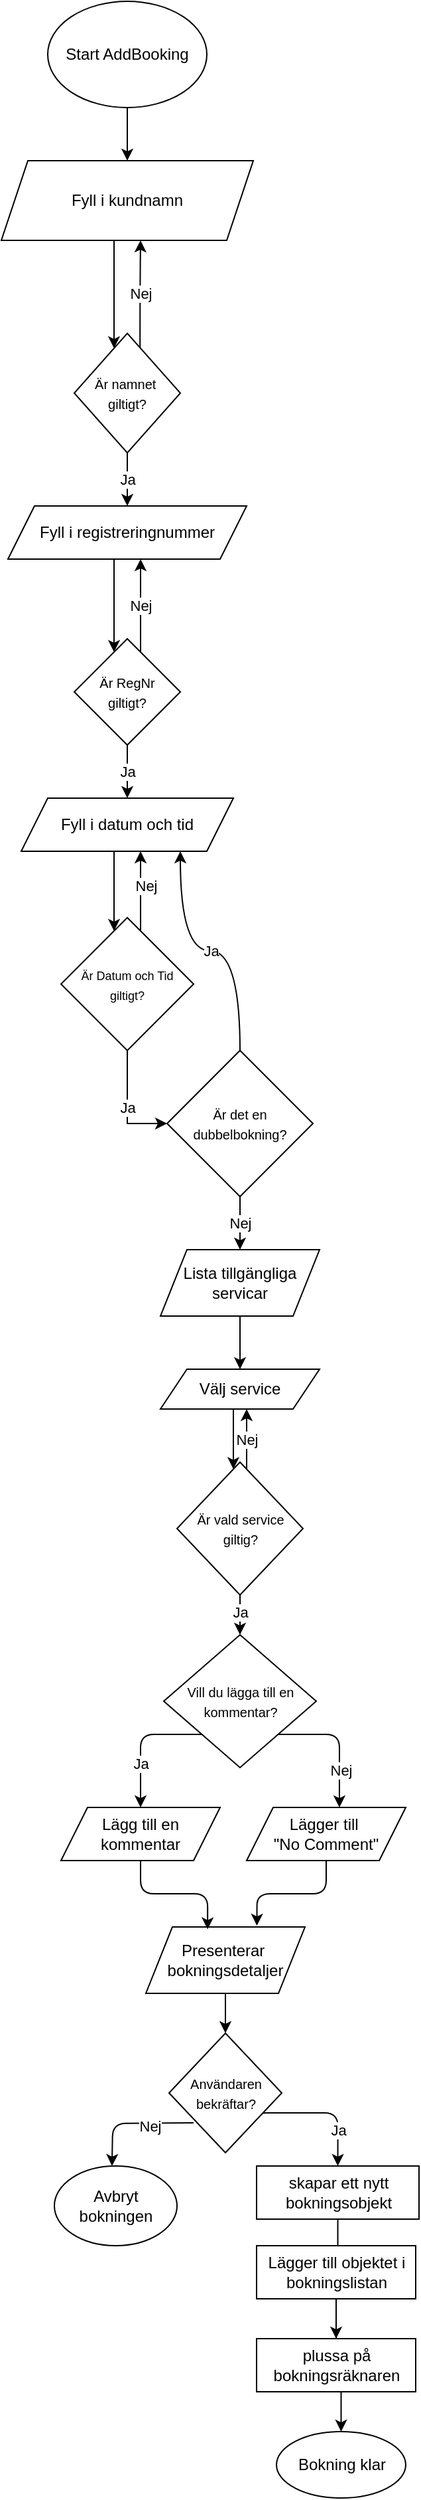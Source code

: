 <mxfile version="26.0.5">
  <diagram id="C5RBs43oDa-KdzZeNtuy" name="Page-1">
    <mxGraphModel dx="665" dy="732" grid="1" gridSize="10" guides="1" tooltips="1" connect="1" arrows="1" fold="1" page="1" pageScale="1" pageWidth="827" pageHeight="1169" math="0" shadow="0">
      <root>
        <mxCell id="WIyWlLk6GJQsqaUBKTNV-0" />
        <mxCell id="WIyWlLk6GJQsqaUBKTNV-1" parent="WIyWlLk6GJQsqaUBKTNV-0" />
        <mxCell id="uiQVbK0ZHy98Gceo0cIi-5" value="" style="edgeStyle=orthogonalEdgeStyle;rounded=0;orthogonalLoop=1;jettySize=auto;html=1;" edge="1" parent="WIyWlLk6GJQsqaUBKTNV-1" source="uiQVbK0ZHy98Gceo0cIi-1" target="uiQVbK0ZHy98Gceo0cIi-3">
          <mxGeometry relative="1" as="geometry" />
        </mxCell>
        <mxCell id="uiQVbK0ZHy98Gceo0cIi-1" value="Start AddBooking" style="ellipse;whiteSpace=wrap;html=1;" vertex="1" parent="WIyWlLk6GJQsqaUBKTNV-1">
          <mxGeometry x="340" y="10" width="120" height="80" as="geometry" />
        </mxCell>
        <mxCell id="uiQVbK0ZHy98Gceo0cIi-8" value="" style="edgeStyle=orthogonalEdgeStyle;rounded=0;orthogonalLoop=1;jettySize=auto;html=1;curved=1;" edge="1" parent="WIyWlLk6GJQsqaUBKTNV-1" source="uiQVbK0ZHy98Gceo0cIi-3" target="uiQVbK0ZHy98Gceo0cIi-6">
          <mxGeometry relative="1" as="geometry">
            <Array as="points">
              <mxPoint x="390" y="220" />
              <mxPoint x="390" y="220" />
            </Array>
          </mxGeometry>
        </mxCell>
        <mxCell id="uiQVbK0ZHy98Gceo0cIi-3" value="Fyll i kundnamn" style="shape=parallelogram;perimeter=parallelogramPerimeter;whiteSpace=wrap;html=1;fixedSize=1;" vertex="1" parent="WIyWlLk6GJQsqaUBKTNV-1">
          <mxGeometry x="305" y="130" width="190" height="60" as="geometry" />
        </mxCell>
        <mxCell id="uiQVbK0ZHy98Gceo0cIi-9" value="Nej" style="edgeStyle=orthogonalEdgeStyle;rounded=0;orthogonalLoop=1;jettySize=auto;html=1;exitX=0.62;exitY=0.132;exitDx=0;exitDy=0;exitPerimeter=0;curved=1;" edge="1" parent="WIyWlLk6GJQsqaUBKTNV-1" source="uiQVbK0ZHy98Gceo0cIi-6">
          <mxGeometry relative="1" as="geometry">
            <mxPoint x="410" y="260" as="sourcePoint" />
            <mxPoint x="410" y="190" as="targetPoint" />
          </mxGeometry>
        </mxCell>
        <mxCell id="uiQVbK0ZHy98Gceo0cIi-11" value="Ja" style="edgeStyle=orthogonalEdgeStyle;rounded=0;orthogonalLoop=1;jettySize=auto;html=1;" edge="1" parent="WIyWlLk6GJQsqaUBKTNV-1" source="uiQVbK0ZHy98Gceo0cIi-6" target="uiQVbK0ZHy98Gceo0cIi-10">
          <mxGeometry relative="1" as="geometry" />
        </mxCell>
        <mxCell id="uiQVbK0ZHy98Gceo0cIi-6" value="&lt;font style=&quot;font-size: 10px;&quot;&gt;Är namnet&amp;nbsp;&lt;/font&gt;&lt;div&gt;&lt;font style=&quot;font-size: 10px;&quot;&gt;giltigt?&lt;/font&gt;&lt;/div&gt;" style="rhombus;whiteSpace=wrap;html=1;" vertex="1" parent="WIyWlLk6GJQsqaUBKTNV-1">
          <mxGeometry x="360" y="260" width="80" height="90" as="geometry" />
        </mxCell>
        <mxCell id="uiQVbK0ZHy98Gceo0cIi-13" value="" style="edgeStyle=orthogonalEdgeStyle;rounded=0;orthogonalLoop=1;jettySize=auto;html=1;" edge="1" parent="WIyWlLk6GJQsqaUBKTNV-1" source="uiQVbK0ZHy98Gceo0cIi-10" target="uiQVbK0ZHy98Gceo0cIi-12">
          <mxGeometry relative="1" as="geometry">
            <Array as="points">
              <mxPoint x="390" y="460" />
              <mxPoint x="390" y="460" />
            </Array>
          </mxGeometry>
        </mxCell>
        <mxCell id="uiQVbK0ZHy98Gceo0cIi-10" value="Fyll i registreringnummer" style="shape=parallelogram;perimeter=parallelogramPerimeter;whiteSpace=wrap;html=1;fixedSize=1;" vertex="1" parent="WIyWlLk6GJQsqaUBKTNV-1">
          <mxGeometry x="310" y="390" width="180" height="40" as="geometry" />
        </mxCell>
        <mxCell id="uiQVbK0ZHy98Gceo0cIi-15" value="Nej" style="edgeStyle=orthogonalEdgeStyle;rounded=0;orthogonalLoop=1;jettySize=auto;html=1;" edge="1" parent="WIyWlLk6GJQsqaUBKTNV-1" source="uiQVbK0ZHy98Gceo0cIi-12" target="uiQVbK0ZHy98Gceo0cIi-10">
          <mxGeometry relative="1" as="geometry">
            <Array as="points">
              <mxPoint x="410" y="460" />
              <mxPoint x="410" y="460" />
            </Array>
          </mxGeometry>
        </mxCell>
        <mxCell id="uiQVbK0ZHy98Gceo0cIi-17" value="Ja" style="edgeStyle=orthogonalEdgeStyle;rounded=0;orthogonalLoop=1;jettySize=auto;html=1;" edge="1" parent="WIyWlLk6GJQsqaUBKTNV-1" source="uiQVbK0ZHy98Gceo0cIi-12" target="uiQVbK0ZHy98Gceo0cIi-16">
          <mxGeometry relative="1" as="geometry" />
        </mxCell>
        <mxCell id="uiQVbK0ZHy98Gceo0cIi-12" value="&lt;font style=&quot;font-size: 10px;&quot;&gt;Är RegNr&lt;/font&gt;&lt;div&gt;&lt;font style=&quot;font-size: 10px;&quot;&gt;giltigt?&lt;/font&gt;&lt;/div&gt;" style="rhombus;whiteSpace=wrap;html=1;" vertex="1" parent="WIyWlLk6GJQsqaUBKTNV-1">
          <mxGeometry x="360" y="490" width="80" height="80" as="geometry" />
        </mxCell>
        <mxCell id="uiQVbK0ZHy98Gceo0cIi-19" value="" style="edgeStyle=orthogonalEdgeStyle;rounded=0;orthogonalLoop=1;jettySize=auto;html=1;" edge="1" parent="WIyWlLk6GJQsqaUBKTNV-1" source="uiQVbK0ZHy98Gceo0cIi-16" target="uiQVbK0ZHy98Gceo0cIi-18">
          <mxGeometry relative="1" as="geometry">
            <Array as="points">
              <mxPoint x="390" y="670" />
              <mxPoint x="390" y="670" />
            </Array>
          </mxGeometry>
        </mxCell>
        <mxCell id="uiQVbK0ZHy98Gceo0cIi-16" value="Fyll i datum och tid" style="shape=parallelogram;perimeter=parallelogramPerimeter;whiteSpace=wrap;html=1;fixedSize=1;" vertex="1" parent="WIyWlLk6GJQsqaUBKTNV-1">
          <mxGeometry x="320" y="610" width="160" height="40" as="geometry" />
        </mxCell>
        <mxCell id="uiQVbK0ZHy98Gceo0cIi-20" value="" style="edgeStyle=orthogonalEdgeStyle;rounded=0;orthogonalLoop=1;jettySize=auto;html=1;" edge="1" parent="WIyWlLk6GJQsqaUBKTNV-1" source="uiQVbK0ZHy98Gceo0cIi-18" target="uiQVbK0ZHy98Gceo0cIi-16">
          <mxGeometry relative="1" as="geometry">
            <Array as="points">
              <mxPoint x="410" y="680" />
              <mxPoint x="410" y="680" />
            </Array>
          </mxGeometry>
        </mxCell>
        <mxCell id="uiQVbK0ZHy98Gceo0cIi-21" value="Nej" style="edgeLabel;html=1;align=center;verticalAlign=middle;resizable=0;points=[];" vertex="1" connectable="0" parent="uiQVbK0ZHy98Gceo0cIi-20">
          <mxGeometry x="0.148" y="-4" relative="1" as="geometry">
            <mxPoint as="offset" />
          </mxGeometry>
        </mxCell>
        <mxCell id="uiQVbK0ZHy98Gceo0cIi-24" value="Ja" style="edgeStyle=orthogonalEdgeStyle;rounded=0;orthogonalLoop=1;jettySize=auto;html=1;exitX=0.5;exitY=1;exitDx=0;exitDy=0;entryX=0;entryY=0.5;entryDx=0;entryDy=0;" edge="1" parent="WIyWlLk6GJQsqaUBKTNV-1" source="uiQVbK0ZHy98Gceo0cIi-18" target="uiQVbK0ZHy98Gceo0cIi-22">
          <mxGeometry relative="1" as="geometry" />
        </mxCell>
        <mxCell id="uiQVbK0ZHy98Gceo0cIi-18" value="&lt;font style=&quot;font-size: 9px;&quot;&gt;Är Datum och Tid giltigt?&lt;/font&gt;" style="rhombus;whiteSpace=wrap;html=1;" vertex="1" parent="WIyWlLk6GJQsqaUBKTNV-1">
          <mxGeometry x="350" y="700" width="100" height="100" as="geometry" />
        </mxCell>
        <mxCell id="uiQVbK0ZHy98Gceo0cIi-25" value="Ja" style="edgeStyle=orthogonalEdgeStyle;rounded=0;orthogonalLoop=1;jettySize=auto;html=1;exitX=0.5;exitY=0;exitDx=0;exitDy=0;entryX=0.75;entryY=1;entryDx=0;entryDy=0;curved=1;" edge="1" parent="WIyWlLk6GJQsqaUBKTNV-1" source="uiQVbK0ZHy98Gceo0cIi-22" target="uiQVbK0ZHy98Gceo0cIi-16">
          <mxGeometry relative="1" as="geometry" />
        </mxCell>
        <mxCell id="uiQVbK0ZHy98Gceo0cIi-28" value="Nej" style="edgeStyle=orthogonalEdgeStyle;rounded=0;orthogonalLoop=1;jettySize=auto;html=1;" edge="1" parent="WIyWlLk6GJQsqaUBKTNV-1" source="uiQVbK0ZHy98Gceo0cIi-22" target="uiQVbK0ZHy98Gceo0cIi-26">
          <mxGeometry relative="1" as="geometry" />
        </mxCell>
        <mxCell id="uiQVbK0ZHy98Gceo0cIi-22" value="&lt;font style=&quot;font-size: 10px;&quot;&gt;Är det en dubbelbokning?&lt;/font&gt;" style="rhombus;whiteSpace=wrap;html=1;" vertex="1" parent="WIyWlLk6GJQsqaUBKTNV-1">
          <mxGeometry x="430" y="800" width="110" height="110" as="geometry" />
        </mxCell>
        <mxCell id="uiQVbK0ZHy98Gceo0cIi-30" value="" style="edgeStyle=orthogonalEdgeStyle;rounded=0;orthogonalLoop=1;jettySize=auto;html=1;" edge="1" parent="WIyWlLk6GJQsqaUBKTNV-1" source="uiQVbK0ZHy98Gceo0cIi-26" target="uiQVbK0ZHy98Gceo0cIi-29">
          <mxGeometry relative="1" as="geometry" />
        </mxCell>
        <mxCell id="uiQVbK0ZHy98Gceo0cIi-26" value="Lista tillgängliga&lt;div&gt;servicar&lt;/div&gt;" style="shape=parallelogram;perimeter=parallelogramPerimeter;whiteSpace=wrap;html=1;fixedSize=1;" vertex="1" parent="WIyWlLk6GJQsqaUBKTNV-1">
          <mxGeometry x="425" y="950" width="120" height="50" as="geometry" />
        </mxCell>
        <mxCell id="uiQVbK0ZHy98Gceo0cIi-27" style="edgeStyle=orthogonalEdgeStyle;rounded=0;orthogonalLoop=1;jettySize=auto;html=1;exitX=0.5;exitY=1;exitDx=0;exitDy=0;" edge="1" parent="WIyWlLk6GJQsqaUBKTNV-1" source="uiQVbK0ZHy98Gceo0cIi-26" target="uiQVbK0ZHy98Gceo0cIi-26">
          <mxGeometry relative="1" as="geometry" />
        </mxCell>
        <mxCell id="uiQVbK0ZHy98Gceo0cIi-32" value="" style="edgeStyle=orthogonalEdgeStyle;rounded=0;orthogonalLoop=1;jettySize=auto;html=1;" edge="1" parent="WIyWlLk6GJQsqaUBKTNV-1" source="uiQVbK0ZHy98Gceo0cIi-29" target="uiQVbK0ZHy98Gceo0cIi-31">
          <mxGeometry relative="1" as="geometry">
            <Array as="points">
              <mxPoint x="480" y="1090" />
              <mxPoint x="480" y="1090" />
            </Array>
          </mxGeometry>
        </mxCell>
        <mxCell id="uiQVbK0ZHy98Gceo0cIi-29" value="Välj service" style="shape=parallelogram;perimeter=parallelogramPerimeter;whiteSpace=wrap;html=1;fixedSize=1;" vertex="1" parent="WIyWlLk6GJQsqaUBKTNV-1">
          <mxGeometry x="425" y="1040" width="120" height="30" as="geometry" />
        </mxCell>
        <mxCell id="uiQVbK0ZHy98Gceo0cIi-33" value="Nej" style="edgeStyle=orthogonalEdgeStyle;rounded=0;orthogonalLoop=1;jettySize=auto;html=1;" edge="1" parent="WIyWlLk6GJQsqaUBKTNV-1" source="uiQVbK0ZHy98Gceo0cIi-31" target="uiQVbK0ZHy98Gceo0cIi-29">
          <mxGeometry relative="1" as="geometry">
            <Array as="points">
              <mxPoint x="490" y="1090" />
              <mxPoint x="490" y="1090" />
            </Array>
          </mxGeometry>
        </mxCell>
        <mxCell id="uiQVbK0ZHy98Gceo0cIi-35" value="" style="edgeStyle=orthogonalEdgeStyle;rounded=0;orthogonalLoop=1;jettySize=auto;html=1;" edge="1" parent="WIyWlLk6GJQsqaUBKTNV-1" source="uiQVbK0ZHy98Gceo0cIi-31" target="uiQVbK0ZHy98Gceo0cIi-34">
          <mxGeometry relative="1" as="geometry" />
        </mxCell>
        <mxCell id="uiQVbK0ZHy98Gceo0cIi-36" value="Ja" style="edgeLabel;html=1;align=center;verticalAlign=middle;resizable=0;points=[];" vertex="1" connectable="0" parent="uiQVbK0ZHy98Gceo0cIi-35">
          <mxGeometry x="0.299" relative="1" as="geometry">
            <mxPoint as="offset" />
          </mxGeometry>
        </mxCell>
        <mxCell id="uiQVbK0ZHy98Gceo0cIi-31" value="&lt;font style=&quot;font-size: 10px;&quot;&gt;Är vald service giltig?&lt;/font&gt;" style="rhombus;whiteSpace=wrap;html=1;" vertex="1" parent="WIyWlLk6GJQsqaUBKTNV-1">
          <mxGeometry x="437.5" y="1110" width="95" height="100" as="geometry" />
        </mxCell>
        <mxCell id="uiQVbK0ZHy98Gceo0cIi-40" style="edgeStyle=orthogonalEdgeStyle;rounded=1;orthogonalLoop=1;jettySize=auto;html=1;exitX=0;exitY=1;exitDx=0;exitDy=0;entryX=0.5;entryY=0;entryDx=0;entryDy=0;curved=0;" edge="1" parent="WIyWlLk6GJQsqaUBKTNV-1" source="uiQVbK0ZHy98Gceo0cIi-34" target="uiQVbK0ZHy98Gceo0cIi-37">
          <mxGeometry relative="1" as="geometry">
            <Array as="points">
              <mxPoint x="410" y="1315" />
            </Array>
          </mxGeometry>
        </mxCell>
        <mxCell id="uiQVbK0ZHy98Gceo0cIi-42" value="Ja" style="edgeLabel;html=1;align=center;verticalAlign=middle;resizable=0;points=[];" vertex="1" connectable="0" parent="uiQVbK0ZHy98Gceo0cIi-40">
          <mxGeometry x="0.333" relative="1" as="geometry">
            <mxPoint as="offset" />
          </mxGeometry>
        </mxCell>
        <mxCell id="uiQVbK0ZHy98Gceo0cIi-34" value="&lt;font style=&quot;font-size: 10px;&quot;&gt;Vill du lägga till en kommentar?&lt;/font&gt;" style="rhombus;whiteSpace=wrap;html=1;" vertex="1" parent="WIyWlLk6GJQsqaUBKTNV-1">
          <mxGeometry x="427.5" y="1240" width="115" height="100" as="geometry" />
        </mxCell>
        <mxCell id="uiQVbK0ZHy98Gceo0cIi-37" value="Lägg till en kommentar" style="shape=parallelogram;perimeter=parallelogramPerimeter;whiteSpace=wrap;html=1;fixedSize=1;" vertex="1" parent="WIyWlLk6GJQsqaUBKTNV-1">
          <mxGeometry x="350" y="1370" width="120" height="40" as="geometry" />
        </mxCell>
        <mxCell id="uiQVbK0ZHy98Gceo0cIi-38" style="edgeStyle=orthogonalEdgeStyle;rounded=0;orthogonalLoop=1;jettySize=auto;html=1;exitX=0.5;exitY=1;exitDx=0;exitDy=0;" edge="1" parent="WIyWlLk6GJQsqaUBKTNV-1" source="uiQVbK0ZHy98Gceo0cIi-37" target="uiQVbK0ZHy98Gceo0cIi-37">
          <mxGeometry relative="1" as="geometry" />
        </mxCell>
        <mxCell id="uiQVbK0ZHy98Gceo0cIi-39" value="Lägger till&amp;nbsp;&lt;div&gt;&quot;No Comment&quot;&lt;/div&gt;" style="shape=parallelogram;perimeter=parallelogramPerimeter;whiteSpace=wrap;html=1;fixedSize=1;" vertex="1" parent="WIyWlLk6GJQsqaUBKTNV-1">
          <mxGeometry x="490" y="1370" width="120" height="40" as="geometry" />
        </mxCell>
        <mxCell id="uiQVbK0ZHy98Gceo0cIi-50" value="" style="edgeStyle=orthogonalEdgeStyle;rounded=0;orthogonalLoop=1;jettySize=auto;html=1;" edge="1" parent="WIyWlLk6GJQsqaUBKTNV-1" source="uiQVbK0ZHy98Gceo0cIi-44" target="uiQVbK0ZHy98Gceo0cIi-49">
          <mxGeometry relative="1" as="geometry" />
        </mxCell>
        <mxCell id="uiQVbK0ZHy98Gceo0cIi-44" value="Presenterar&amp;nbsp;&lt;br&gt;bokningsdetaljer" style="shape=parallelogram;perimeter=parallelogramPerimeter;whiteSpace=wrap;html=1;fixedSize=1;" vertex="1" parent="WIyWlLk6GJQsqaUBKTNV-1">
          <mxGeometry x="414" y="1460" width="120" height="50" as="geometry" />
        </mxCell>
        <mxCell id="uiQVbK0ZHy98Gceo0cIi-45" style="edgeStyle=orthogonalEdgeStyle;rounded=1;orthogonalLoop=1;jettySize=auto;html=1;exitX=0.5;exitY=1;exitDx=0;exitDy=0;entryX=0.388;entryY=0.036;entryDx=0;entryDy=0;entryPerimeter=0;curved=0;" edge="1" parent="WIyWlLk6GJQsqaUBKTNV-1" source="uiQVbK0ZHy98Gceo0cIi-37" target="uiQVbK0ZHy98Gceo0cIi-44">
          <mxGeometry relative="1" as="geometry" />
        </mxCell>
        <mxCell id="uiQVbK0ZHy98Gceo0cIi-46" style="edgeStyle=orthogonalEdgeStyle;rounded=1;orthogonalLoop=1;jettySize=auto;html=1;exitX=0.5;exitY=1;exitDx=0;exitDy=0;entryX=0.698;entryY=-0.019;entryDx=0;entryDy=0;entryPerimeter=0;curved=0;" edge="1" parent="WIyWlLk6GJQsqaUBKTNV-1" source="uiQVbK0ZHy98Gceo0cIi-39" target="uiQVbK0ZHy98Gceo0cIi-44">
          <mxGeometry relative="1" as="geometry" />
        </mxCell>
        <mxCell id="uiQVbK0ZHy98Gceo0cIi-47" style="edgeStyle=orthogonalEdgeStyle;rounded=1;orthogonalLoop=1;jettySize=auto;html=1;exitX=1;exitY=1;exitDx=0;exitDy=0;entryX=0.583;entryY=0;entryDx=0;entryDy=0;entryPerimeter=0;curved=0;" edge="1" parent="WIyWlLk6GJQsqaUBKTNV-1" source="uiQVbK0ZHy98Gceo0cIi-34" target="uiQVbK0ZHy98Gceo0cIi-39">
          <mxGeometry relative="1" as="geometry">
            <Array as="points">
              <mxPoint x="560" y="1315" />
            </Array>
          </mxGeometry>
        </mxCell>
        <mxCell id="uiQVbK0ZHy98Gceo0cIi-48" value="Nej" style="edgeLabel;html=1;align=center;verticalAlign=middle;resizable=0;points=[];" vertex="1" connectable="0" parent="uiQVbK0ZHy98Gceo0cIi-47">
          <mxGeometry x="0.443" y="1" relative="1" as="geometry">
            <mxPoint as="offset" />
          </mxGeometry>
        </mxCell>
        <mxCell id="uiQVbK0ZHy98Gceo0cIi-52" style="edgeStyle=orthogonalEdgeStyle;rounded=1;orthogonalLoop=1;jettySize=auto;html=1;exitX=0;exitY=1;exitDx=0;exitDy=0;entryX=0.5;entryY=0;entryDx=0;entryDy=0;curved=0;" edge="1" parent="WIyWlLk6GJQsqaUBKTNV-1">
          <mxGeometry relative="1" as="geometry">
            <mxPoint x="449.96" y="1607.5" as="sourcePoint" />
            <mxPoint x="388.46" y="1640" as="targetPoint" />
          </mxGeometry>
        </mxCell>
        <mxCell id="uiQVbK0ZHy98Gceo0cIi-53" value="Nej" style="edgeLabel;html=1;align=center;verticalAlign=middle;resizable=0;points=[];" vertex="1" connectable="0" parent="uiQVbK0ZHy98Gceo0cIi-52">
          <mxGeometry x="-0.277" y="2" relative="1" as="geometry">
            <mxPoint as="offset" />
          </mxGeometry>
        </mxCell>
        <mxCell id="uiQVbK0ZHy98Gceo0cIi-59" style="edgeStyle=orthogonalEdgeStyle;rounded=1;orthogonalLoop=1;jettySize=auto;html=1;exitX=1;exitY=1;exitDx=0;exitDy=0;entryX=0.5;entryY=0;entryDx=0;entryDy=0;curved=0;" edge="1" parent="WIyWlLk6GJQsqaUBKTNV-1" source="uiQVbK0ZHy98Gceo0cIi-49" target="uiQVbK0ZHy98Gceo0cIi-54">
          <mxGeometry relative="1" as="geometry">
            <Array as="points">
              <mxPoint x="495" y="1600" />
              <mxPoint x="559" y="1600" />
            </Array>
          </mxGeometry>
        </mxCell>
        <mxCell id="uiQVbK0ZHy98Gceo0cIi-60" value="Ja" style="edgeLabel;html=1;align=center;verticalAlign=middle;resizable=0;points=[];" vertex="1" connectable="0" parent="uiQVbK0ZHy98Gceo0cIi-59">
          <mxGeometry x="0.51" relative="1" as="geometry">
            <mxPoint as="offset" />
          </mxGeometry>
        </mxCell>
        <mxCell id="uiQVbK0ZHy98Gceo0cIi-49" value="&lt;font style=&quot;font-size: 10px;&quot;&gt;Användaren&lt;/font&gt;&lt;div&gt;&lt;font style=&quot;font-size: 10px;&quot;&gt;bekräftar?&lt;/font&gt;&lt;/div&gt;" style="rhombus;whiteSpace=wrap;html=1;" vertex="1" parent="WIyWlLk6GJQsqaUBKTNV-1">
          <mxGeometry x="431.5" y="1540" width="85" height="90" as="geometry" />
        </mxCell>
        <mxCell id="uiQVbK0ZHy98Gceo0cIi-51" value="Avbryt bokningen" style="ellipse;whiteSpace=wrap;html=1;" vertex="1" parent="WIyWlLk6GJQsqaUBKTNV-1">
          <mxGeometry x="345" y="1640" width="92.5" height="60" as="geometry" />
        </mxCell>
        <mxCell id="uiQVbK0ZHy98Gceo0cIi-61" value="" style="edgeStyle=orthogonalEdgeStyle;rounded=0;orthogonalLoop=1;jettySize=auto;html=1;" edge="1" parent="WIyWlLk6GJQsqaUBKTNV-1" source="uiQVbK0ZHy98Gceo0cIi-54" target="uiQVbK0ZHy98Gceo0cIi-56">
          <mxGeometry relative="1" as="geometry" />
        </mxCell>
        <mxCell id="uiQVbK0ZHy98Gceo0cIi-54" value="skapar ett nytt bokningsobjekt" style="rounded=0;whiteSpace=wrap;html=1;" vertex="1" parent="WIyWlLk6GJQsqaUBKTNV-1">
          <mxGeometry x="497.5" y="1640" width="122.5" height="40" as="geometry" />
        </mxCell>
        <mxCell id="uiQVbK0ZHy98Gceo0cIi-62" value="" style="edgeStyle=orthogonalEdgeStyle;rounded=0;orthogonalLoop=1;jettySize=auto;html=1;" edge="1" parent="WIyWlLk6GJQsqaUBKTNV-1" source="uiQVbK0ZHy98Gceo0cIi-55" target="uiQVbK0ZHy98Gceo0cIi-57">
          <mxGeometry relative="1" as="geometry" />
        </mxCell>
        <mxCell id="uiQVbK0ZHy98Gceo0cIi-55" value="Lägger till objektet i bokningslistan" style="rounded=0;whiteSpace=wrap;html=1;" vertex="1" parent="WIyWlLk6GJQsqaUBKTNV-1">
          <mxGeometry x="497.5" y="1700" width="120" height="40" as="geometry" />
        </mxCell>
        <mxCell id="uiQVbK0ZHy98Gceo0cIi-56" value="plussa på bokningsräknaren" style="rounded=0;whiteSpace=wrap;html=1;" vertex="1" parent="WIyWlLk6GJQsqaUBKTNV-1">
          <mxGeometry x="497.5" y="1770" width="120" height="40" as="geometry" />
        </mxCell>
        <mxCell id="uiQVbK0ZHy98Gceo0cIi-57" value="Bokning klar" style="ellipse;whiteSpace=wrap;html=1;" vertex="1" parent="WIyWlLk6GJQsqaUBKTNV-1">
          <mxGeometry x="512.5" y="1840" width="97.5" height="50" as="geometry" />
        </mxCell>
      </root>
    </mxGraphModel>
  </diagram>
</mxfile>
